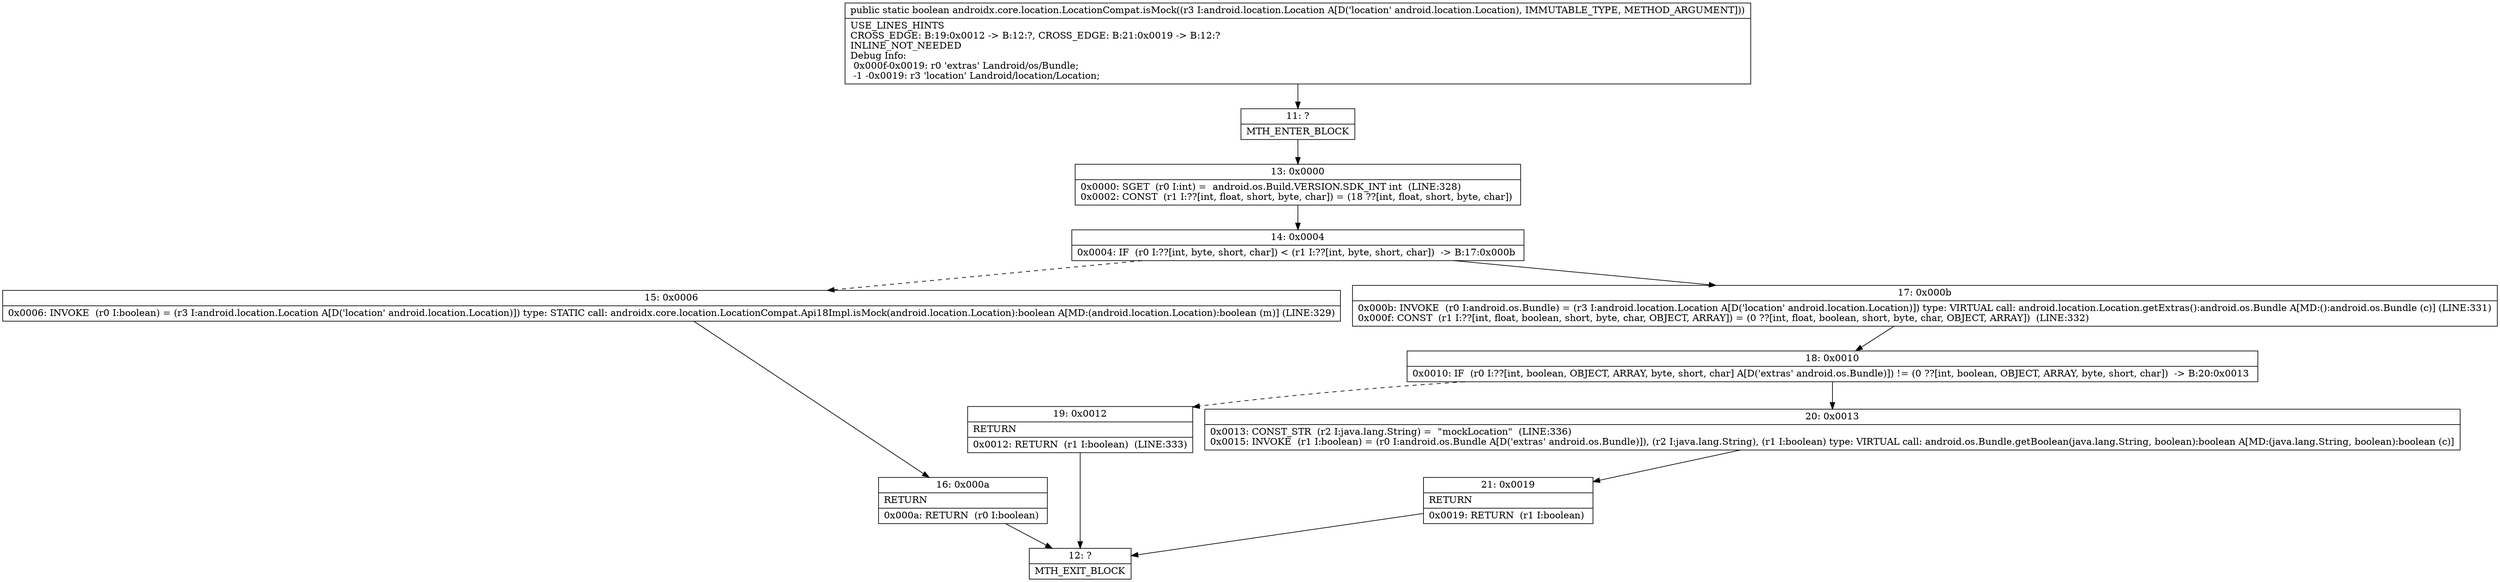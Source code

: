 digraph "CFG forandroidx.core.location.LocationCompat.isMock(Landroid\/location\/Location;)Z" {
Node_11 [shape=record,label="{11\:\ ?|MTH_ENTER_BLOCK\l}"];
Node_13 [shape=record,label="{13\:\ 0x0000|0x0000: SGET  (r0 I:int) =  android.os.Build.VERSION.SDK_INT int  (LINE:328)\l0x0002: CONST  (r1 I:??[int, float, short, byte, char]) = (18 ??[int, float, short, byte, char]) \l}"];
Node_14 [shape=record,label="{14\:\ 0x0004|0x0004: IF  (r0 I:??[int, byte, short, char]) \< (r1 I:??[int, byte, short, char])  \-\> B:17:0x000b \l}"];
Node_15 [shape=record,label="{15\:\ 0x0006|0x0006: INVOKE  (r0 I:boolean) = (r3 I:android.location.Location A[D('location' android.location.Location)]) type: STATIC call: androidx.core.location.LocationCompat.Api18Impl.isMock(android.location.Location):boolean A[MD:(android.location.Location):boolean (m)] (LINE:329)\l}"];
Node_16 [shape=record,label="{16\:\ 0x000a|RETURN\l|0x000a: RETURN  (r0 I:boolean) \l}"];
Node_12 [shape=record,label="{12\:\ ?|MTH_EXIT_BLOCK\l}"];
Node_17 [shape=record,label="{17\:\ 0x000b|0x000b: INVOKE  (r0 I:android.os.Bundle) = (r3 I:android.location.Location A[D('location' android.location.Location)]) type: VIRTUAL call: android.location.Location.getExtras():android.os.Bundle A[MD:():android.os.Bundle (c)] (LINE:331)\l0x000f: CONST  (r1 I:??[int, float, boolean, short, byte, char, OBJECT, ARRAY]) = (0 ??[int, float, boolean, short, byte, char, OBJECT, ARRAY])  (LINE:332)\l}"];
Node_18 [shape=record,label="{18\:\ 0x0010|0x0010: IF  (r0 I:??[int, boolean, OBJECT, ARRAY, byte, short, char] A[D('extras' android.os.Bundle)]) != (0 ??[int, boolean, OBJECT, ARRAY, byte, short, char])  \-\> B:20:0x0013 \l}"];
Node_19 [shape=record,label="{19\:\ 0x0012|RETURN\l|0x0012: RETURN  (r1 I:boolean)  (LINE:333)\l}"];
Node_20 [shape=record,label="{20\:\ 0x0013|0x0013: CONST_STR  (r2 I:java.lang.String) =  \"mockLocation\"  (LINE:336)\l0x0015: INVOKE  (r1 I:boolean) = (r0 I:android.os.Bundle A[D('extras' android.os.Bundle)]), (r2 I:java.lang.String), (r1 I:boolean) type: VIRTUAL call: android.os.Bundle.getBoolean(java.lang.String, boolean):boolean A[MD:(java.lang.String, boolean):boolean (c)]\l}"];
Node_21 [shape=record,label="{21\:\ 0x0019|RETURN\l|0x0019: RETURN  (r1 I:boolean) \l}"];
MethodNode[shape=record,label="{public static boolean androidx.core.location.LocationCompat.isMock((r3 I:android.location.Location A[D('location' android.location.Location), IMMUTABLE_TYPE, METHOD_ARGUMENT]))  | USE_LINES_HINTS\lCROSS_EDGE: B:19:0x0012 \-\> B:12:?, CROSS_EDGE: B:21:0x0019 \-\> B:12:?\lINLINE_NOT_NEEDED\lDebug Info:\l  0x000f\-0x0019: r0 'extras' Landroid\/os\/Bundle;\l  \-1 \-0x0019: r3 'location' Landroid\/location\/Location;\l}"];
MethodNode -> Node_11;Node_11 -> Node_13;
Node_13 -> Node_14;
Node_14 -> Node_15[style=dashed];
Node_14 -> Node_17;
Node_15 -> Node_16;
Node_16 -> Node_12;
Node_17 -> Node_18;
Node_18 -> Node_19[style=dashed];
Node_18 -> Node_20;
Node_19 -> Node_12;
Node_20 -> Node_21;
Node_21 -> Node_12;
}

